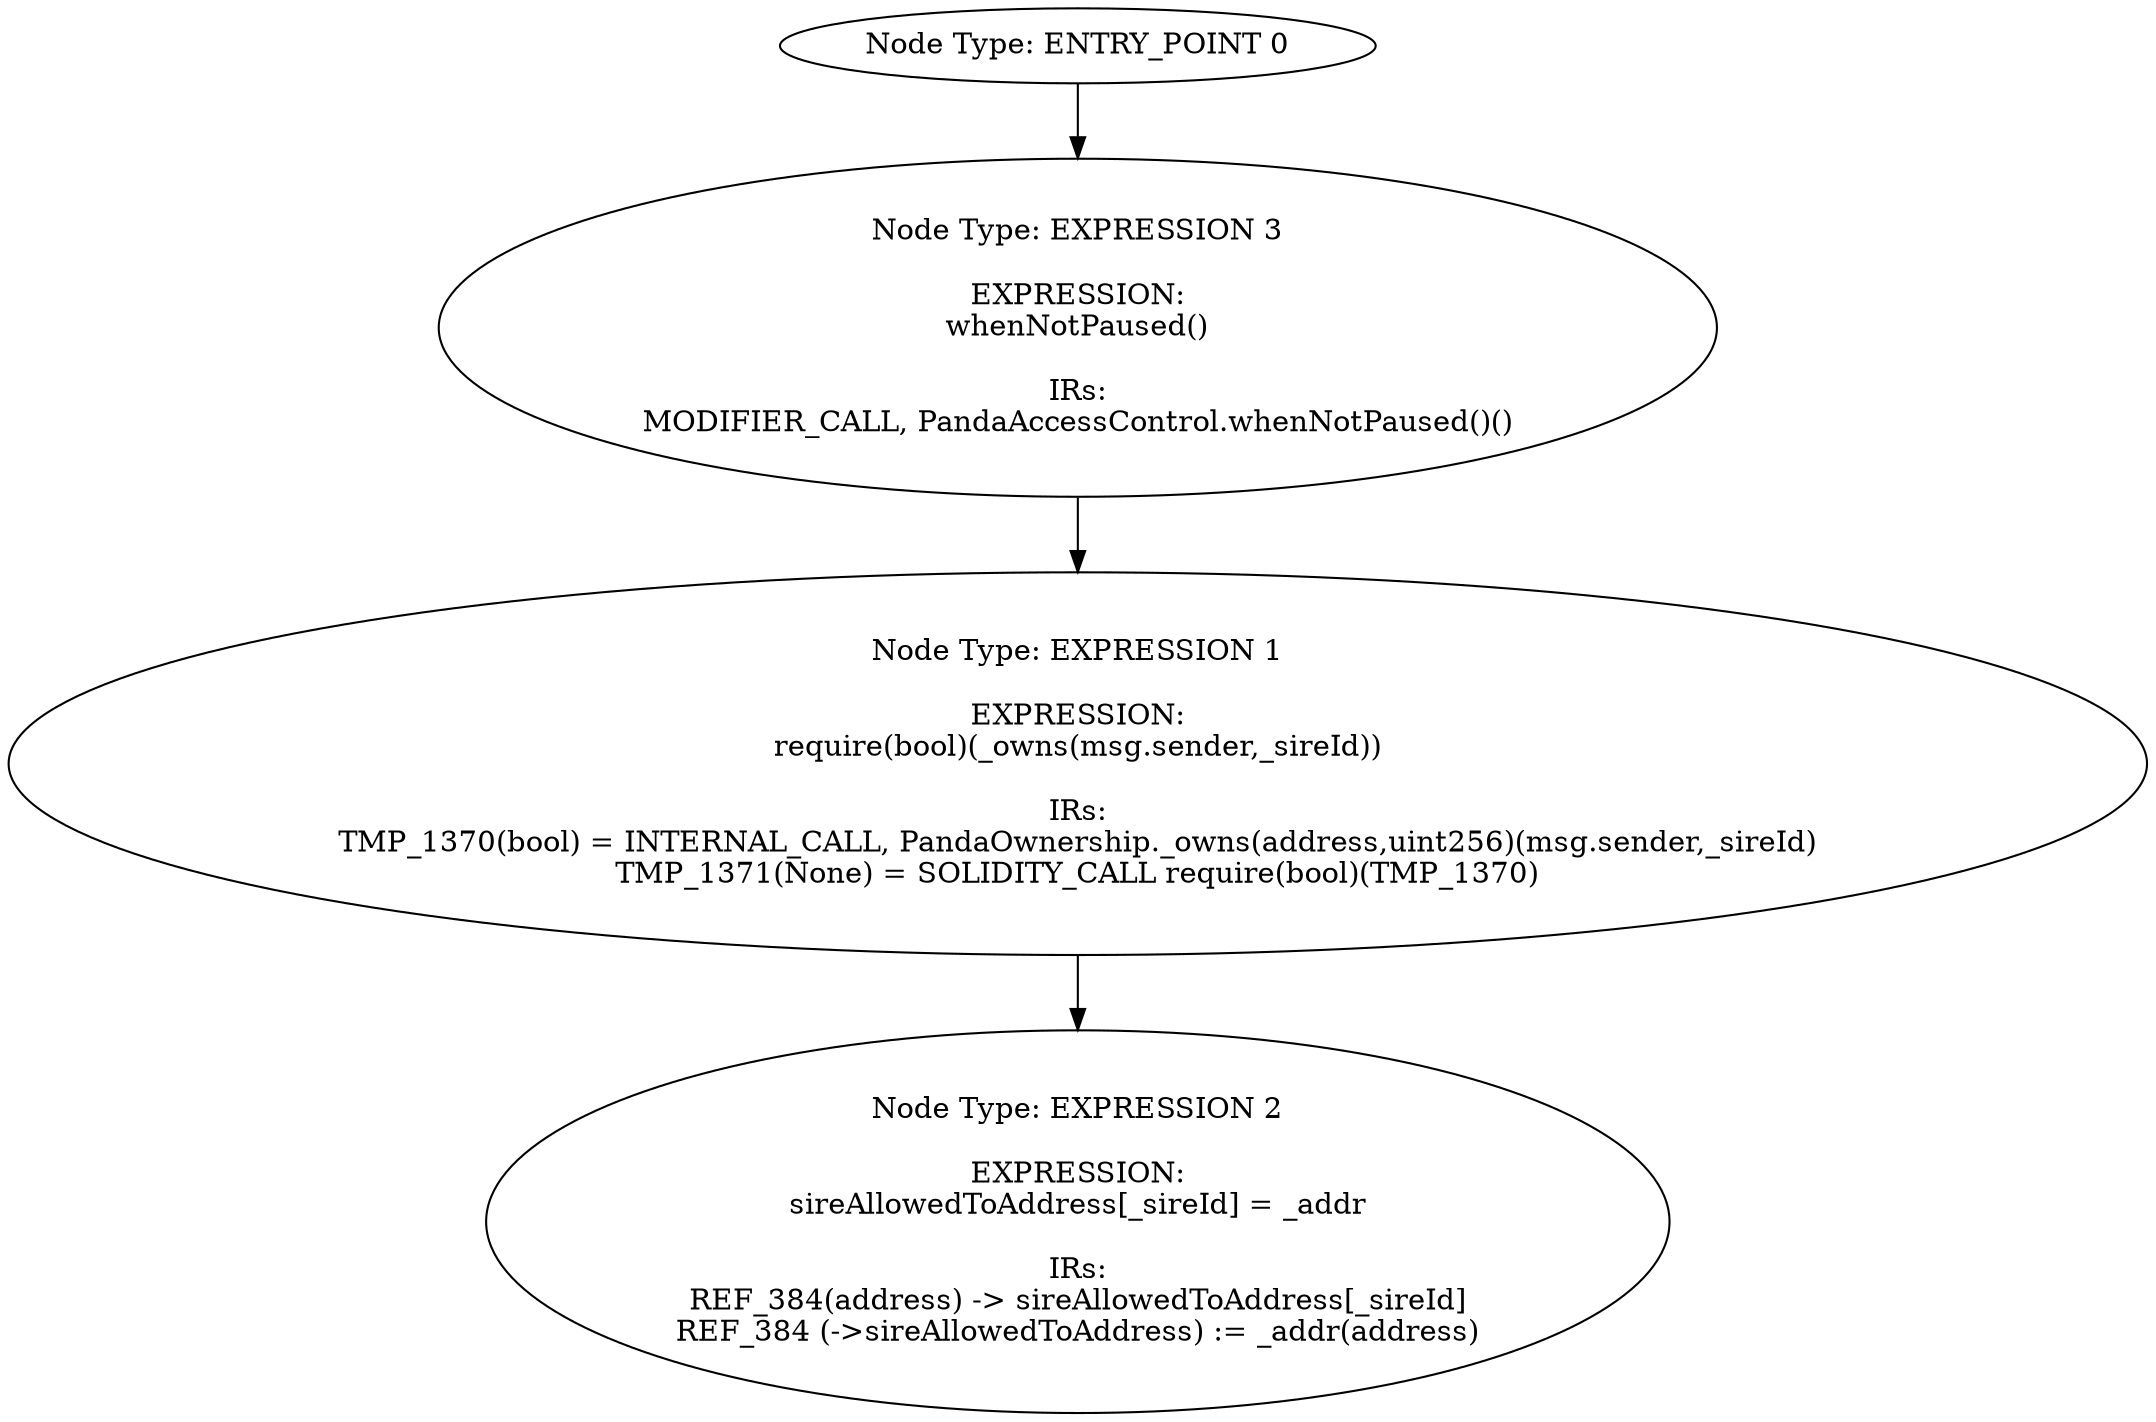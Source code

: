 digraph{
0[label="Node Type: ENTRY_POINT 0
"];
0->3;
1[label="Node Type: EXPRESSION 1

EXPRESSION:
require(bool)(_owns(msg.sender,_sireId))

IRs:
TMP_1370(bool) = INTERNAL_CALL, PandaOwnership._owns(address,uint256)(msg.sender,_sireId)
TMP_1371(None) = SOLIDITY_CALL require(bool)(TMP_1370)"];
1->2;
2[label="Node Type: EXPRESSION 2

EXPRESSION:
sireAllowedToAddress[_sireId] = _addr

IRs:
REF_384(address) -> sireAllowedToAddress[_sireId]
REF_384 (->sireAllowedToAddress) := _addr(address)"];
3[label="Node Type: EXPRESSION 3

EXPRESSION:
whenNotPaused()

IRs:
MODIFIER_CALL, PandaAccessControl.whenNotPaused()()"];
3->1;
}
